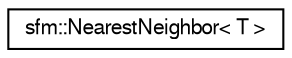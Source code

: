 digraph "Graphical Class Hierarchy"
{
  edge [fontname="FreeSans",fontsize="10",labelfontname="FreeSans",labelfontsize="10"];
  node [fontname="FreeSans",fontsize="10",shape=record];
  rankdir="LR";
  Node0 [label="sfm::NearestNeighbor\< T \>",height=0.2,width=0.4,color="black", fillcolor="white", style="filled",URL="$classsfm_1_1_nearest_neighbor.html",tooltip="Nearest (and second nearest) neighbor search for normalized vectors. "];
}
